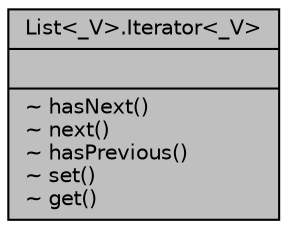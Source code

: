 digraph "List&lt;_V&gt;.Iterator&lt;_V&gt;"
{
  edge [fontname="Helvetica",fontsize="10",labelfontname="Helvetica",labelfontsize="10"];
  node [fontname="Helvetica",fontsize="10",shape=record];
  Node1 [label="{List\<_V\>.Iterator\<_V\>\n||~ hasNext()\l~ next()\l~ hasPrevious()\l~ set()\l~ get()\l}",height=0.2,width=0.4,color="black", fillcolor="grey75", style="filled", fontcolor="black"];
}
